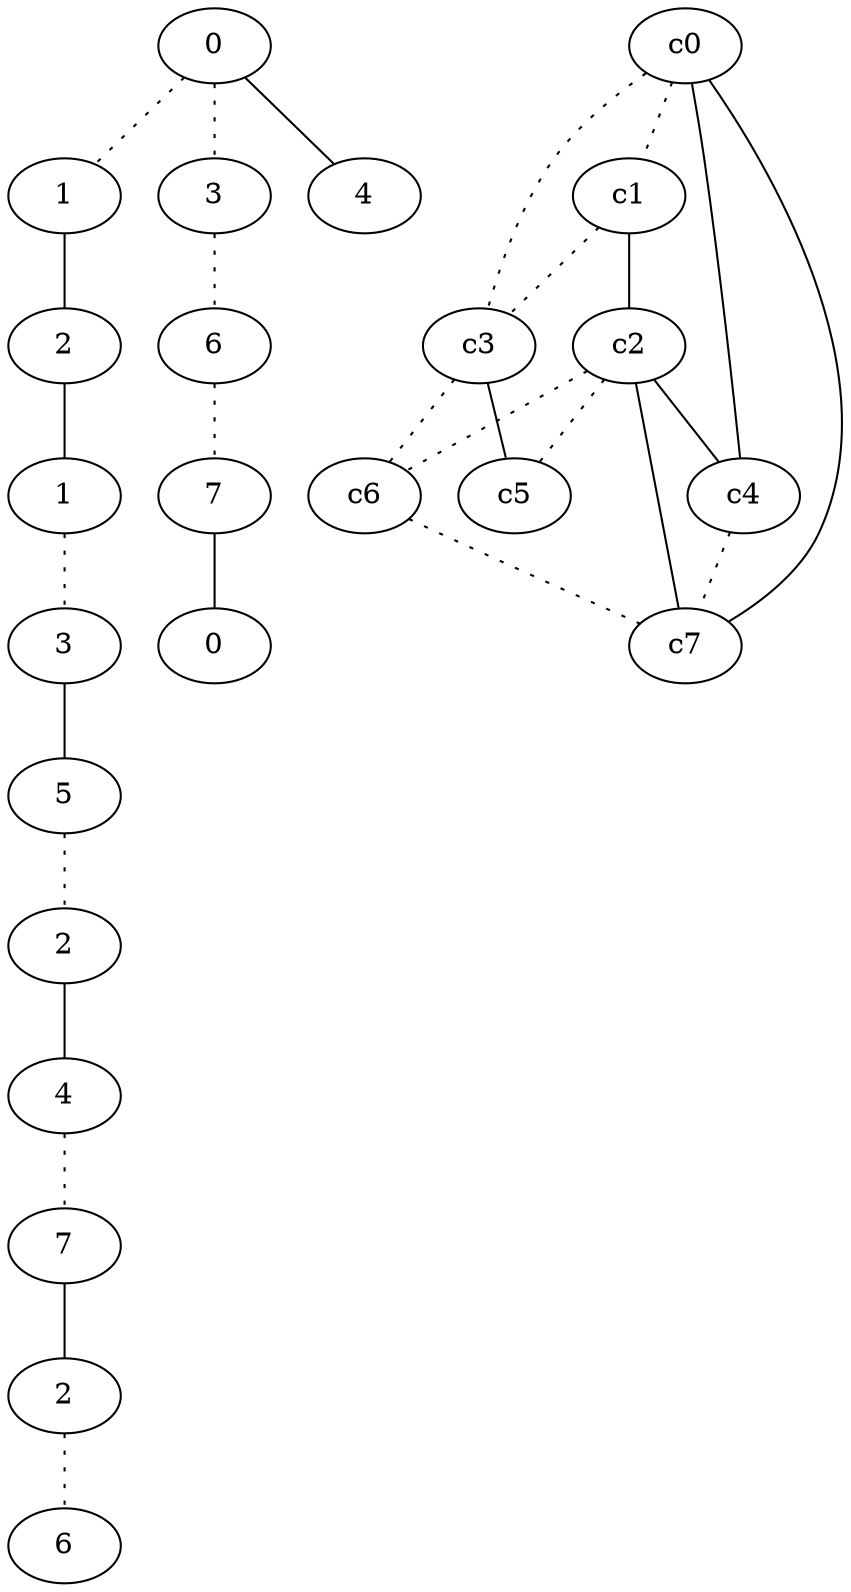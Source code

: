 graph {
a0[label=0];
a1[label=1];
a2[label=2];
a3[label=1];
a4[label=3];
a5[label=5];
a6[label=2];
a7[label=4];
a8[label=7];
a9[label=2];
a10[label=6];
a11[label=3];
a12[label=6];
a13[label=7];
a14[label=0];
a15[label=4];
a0 -- a1 [style=dotted];
a0 -- a11 [style=dotted];
a0 -- a15;
a1 -- a2;
a2 -- a3;
a3 -- a4 [style=dotted];
a4 -- a5;
a5 -- a6 [style=dotted];
a6 -- a7;
a7 -- a8 [style=dotted];
a8 -- a9;
a9 -- a10 [style=dotted];
a11 -- a12 [style=dotted];
a12 -- a13 [style=dotted];
a13 -- a14;
c0 -- c1 [style=dotted];
c0 -- c3 [style=dotted];
c0 -- c4;
c0 -- c7;
c1 -- c2;
c1 -- c3 [style=dotted];
c2 -- c4;
c2 -- c5 [style=dotted];
c2 -- c6 [style=dotted];
c2 -- c7;
c3 -- c5;
c3 -- c6 [style=dotted];
c4 -- c7 [style=dotted];
c6 -- c7 [style=dotted];
}
